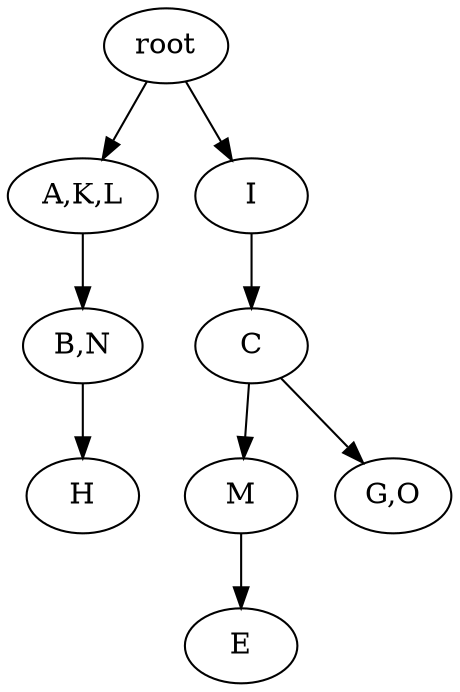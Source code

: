 strict digraph G {
	graph [name=G];
	0	 [label=root];
	3	 [label="A,K,L"];
	0 -> 3;
	1	 [label=I];
	0 -> 1;
	4	 [label="B,N"];
	3 -> 4;
	6	 [label=H];
	4 -> 6;
	2	 [label=C];
	9	 [label=M];
	2 -> 9;
	8	 [label="G,O"];
	2 -> 8;
	10	 [label=E];
	9 -> 10;
	1 -> 2;
}
